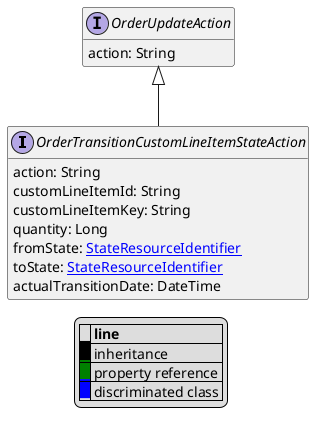 @startuml

hide empty fields
hide empty methods
legend
|= |= line |
|<back:black>   </back>| inheritance |
|<back:green>   </back>| property reference |
|<back:blue>   </back>| discriminated class |
endlegend
interface OrderTransitionCustomLineItemStateAction [[OrderTransitionCustomLineItemStateAction.svg]] extends OrderUpdateAction {
    action: String
    customLineItemId: String
    customLineItemKey: String
    quantity: Long
    fromState: [[StateResourceIdentifier.svg StateResourceIdentifier]]
    toState: [[StateResourceIdentifier.svg StateResourceIdentifier]]
    actualTransitionDate: DateTime
}
interface OrderUpdateAction [[OrderUpdateAction.svg]]  {
    action: String
}





@enduml

